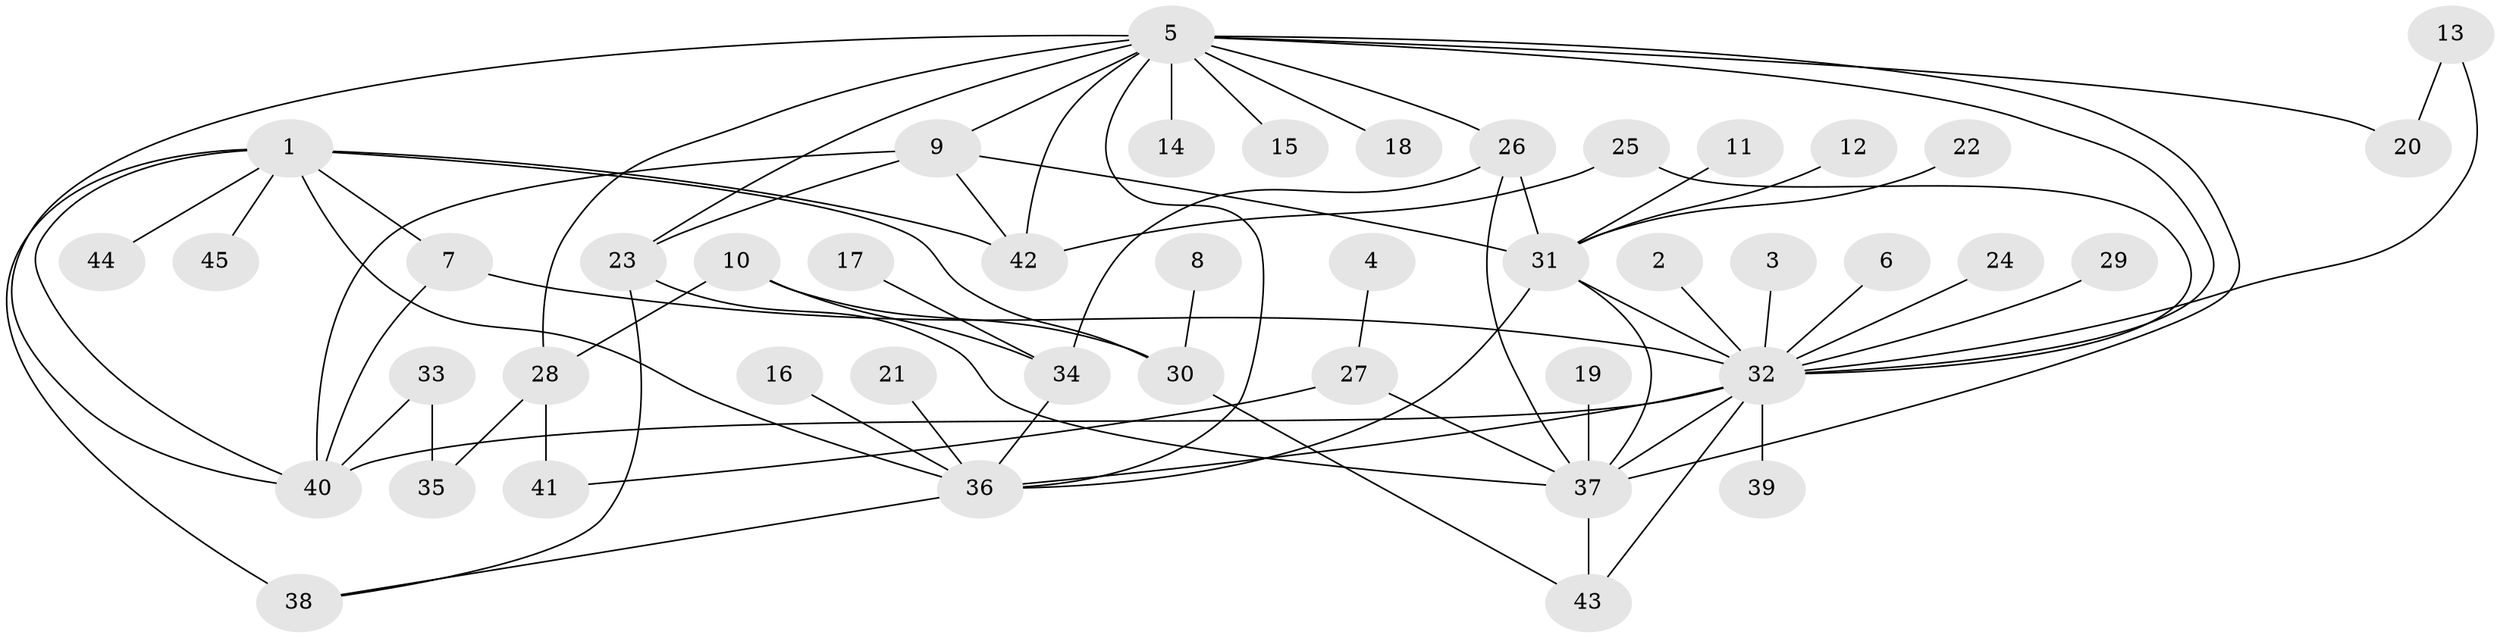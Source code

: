 // original degree distribution, {1: 0.43333333333333335, 12: 0.011111111111111112, 8: 0.022222222222222223, 5: 0.03333333333333333, 11: 0.022222222222222223, 9: 0.03333333333333333, 7: 0.011111111111111112, 3: 0.13333333333333333, 4: 0.06666666666666667, 10: 0.011111111111111112, 2: 0.2222222222222222}
// Generated by graph-tools (version 1.1) at 2025/26/03/09/25 03:26:02]
// undirected, 45 vertices, 71 edges
graph export_dot {
graph [start="1"]
  node [color=gray90,style=filled];
  1;
  2;
  3;
  4;
  5;
  6;
  7;
  8;
  9;
  10;
  11;
  12;
  13;
  14;
  15;
  16;
  17;
  18;
  19;
  20;
  21;
  22;
  23;
  24;
  25;
  26;
  27;
  28;
  29;
  30;
  31;
  32;
  33;
  34;
  35;
  36;
  37;
  38;
  39;
  40;
  41;
  42;
  43;
  44;
  45;
  1 -- 7 [weight=1.0];
  1 -- 30 [weight=1.0];
  1 -- 36 [weight=1.0];
  1 -- 38 [weight=2.0];
  1 -- 40 [weight=1.0];
  1 -- 42 [weight=2.0];
  1 -- 44 [weight=1.0];
  1 -- 45 [weight=1.0];
  2 -- 32 [weight=1.0];
  3 -- 32 [weight=1.0];
  4 -- 27 [weight=1.0];
  5 -- 9 [weight=1.0];
  5 -- 14 [weight=1.0];
  5 -- 15 [weight=1.0];
  5 -- 18 [weight=1.0];
  5 -- 20 [weight=1.0];
  5 -- 23 [weight=2.0];
  5 -- 26 [weight=1.0];
  5 -- 28 [weight=1.0];
  5 -- 32 [weight=2.0];
  5 -- 36 [weight=1.0];
  5 -- 37 [weight=1.0];
  5 -- 40 [weight=1.0];
  5 -- 42 [weight=1.0];
  6 -- 32 [weight=1.0];
  7 -- 32 [weight=1.0];
  7 -- 40 [weight=1.0];
  8 -- 30 [weight=1.0];
  9 -- 23 [weight=1.0];
  9 -- 31 [weight=1.0];
  9 -- 40 [weight=1.0];
  9 -- 42 [weight=1.0];
  10 -- 28 [weight=1.0];
  10 -- 30 [weight=1.0];
  10 -- 34 [weight=1.0];
  11 -- 31 [weight=1.0];
  12 -- 31 [weight=1.0];
  13 -- 20 [weight=1.0];
  13 -- 32 [weight=1.0];
  16 -- 36 [weight=1.0];
  17 -- 34 [weight=1.0];
  19 -- 37 [weight=1.0];
  21 -- 36 [weight=1.0];
  22 -- 31 [weight=1.0];
  23 -- 37 [weight=1.0];
  23 -- 38 [weight=1.0];
  24 -- 32 [weight=1.0];
  25 -- 32 [weight=1.0];
  25 -- 42 [weight=1.0];
  26 -- 31 [weight=1.0];
  26 -- 34 [weight=1.0];
  26 -- 37 [weight=1.0];
  27 -- 37 [weight=1.0];
  27 -- 41 [weight=1.0];
  28 -- 35 [weight=1.0];
  28 -- 41 [weight=1.0];
  29 -- 32 [weight=1.0];
  30 -- 43 [weight=1.0];
  31 -- 32 [weight=1.0];
  31 -- 36 [weight=1.0];
  31 -- 37 [weight=1.0];
  32 -- 36 [weight=1.0];
  32 -- 37 [weight=2.0];
  32 -- 39 [weight=1.0];
  32 -- 40 [weight=2.0];
  32 -- 43 [weight=1.0];
  33 -- 35 [weight=1.0];
  33 -- 40 [weight=1.0];
  34 -- 36 [weight=1.0];
  36 -- 38 [weight=1.0];
  37 -- 43 [weight=1.0];
}
